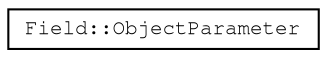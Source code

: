 digraph "Graphical Class Hierarchy"
{
 // LATEX_PDF_SIZE
  edge [fontname="FreeMono",fontsize="10",labelfontname="FreeMono",labelfontsize="10"];
  node [fontname="FreeMono",fontsize="10",shape=record];
  rankdir="LR";
  Node0 [label="Field::ObjectParameter",height=0.2,width=0.4,color="black", fillcolor="white", style="filled",URL="$class_field_1_1_object_parameter.html",tooltip=" "];
}
